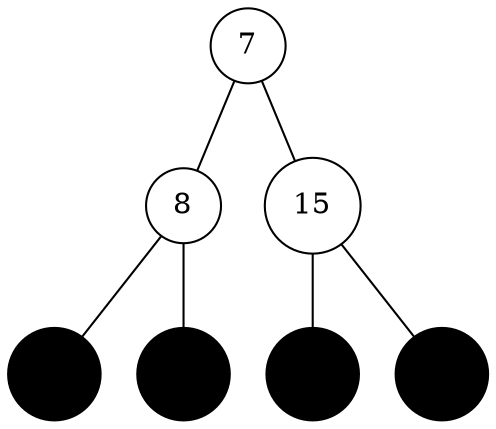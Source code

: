 		graph g{
			node[ordering=out];
			7[shape=circle];
			15[shape=circle];
			8[shape=circle];
			node[shape=circle,color=black,style=filled,fillcolor=black];
			e1;
			e2;
			e3;
			e4;
			7--8;
			7--15;
			8--e1;
			8--e2;
			15--e3;
			15--e4;
			
		}